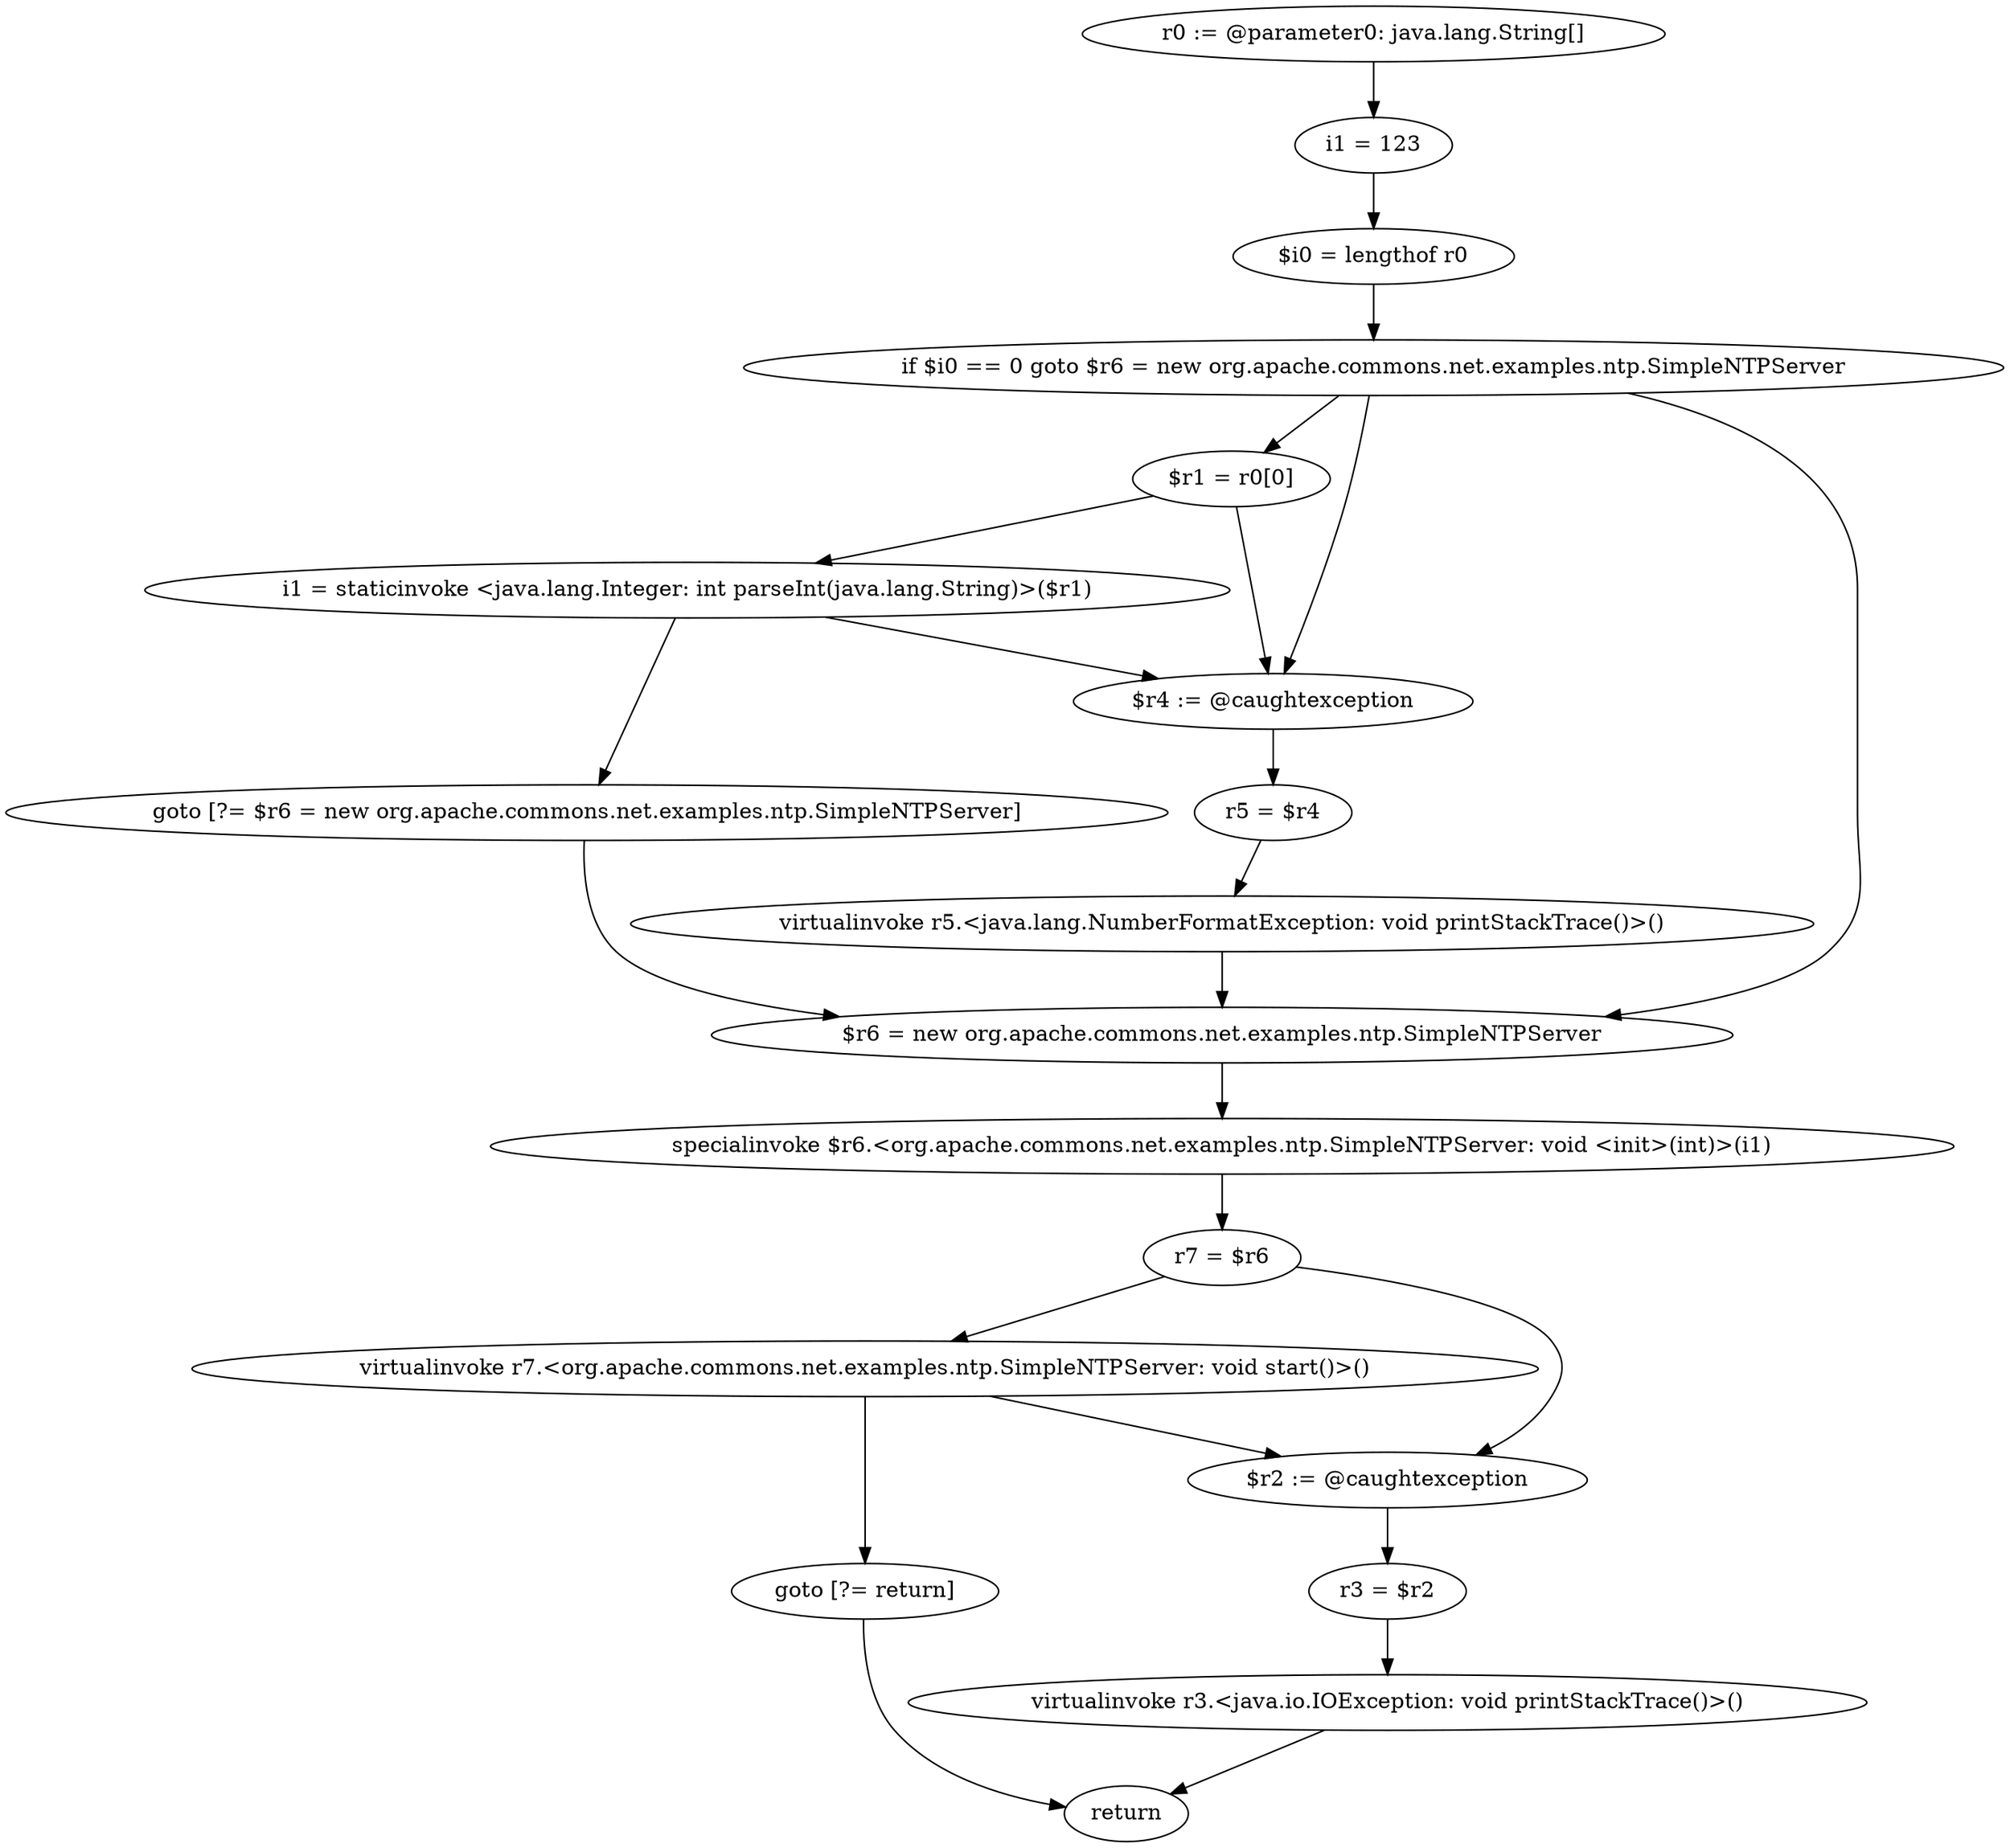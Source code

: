 digraph "unitGraph" {
    "r0 := @parameter0: java.lang.String[]"
    "i1 = 123"
    "$i0 = lengthof r0"
    "if $i0 == 0 goto $r6 = new org.apache.commons.net.examples.ntp.SimpleNTPServer"
    "$r1 = r0[0]"
    "i1 = staticinvoke <java.lang.Integer: int parseInt(java.lang.String)>($r1)"
    "goto [?= $r6 = new org.apache.commons.net.examples.ntp.SimpleNTPServer]"
    "$r4 := @caughtexception"
    "r5 = $r4"
    "virtualinvoke r5.<java.lang.NumberFormatException: void printStackTrace()>()"
    "$r6 = new org.apache.commons.net.examples.ntp.SimpleNTPServer"
    "specialinvoke $r6.<org.apache.commons.net.examples.ntp.SimpleNTPServer: void <init>(int)>(i1)"
    "r7 = $r6"
    "virtualinvoke r7.<org.apache.commons.net.examples.ntp.SimpleNTPServer: void start()>()"
    "goto [?= return]"
    "$r2 := @caughtexception"
    "r3 = $r2"
    "virtualinvoke r3.<java.io.IOException: void printStackTrace()>()"
    "return"
    "r0 := @parameter0: java.lang.String[]"->"i1 = 123";
    "i1 = 123"->"$i0 = lengthof r0";
    "$i0 = lengthof r0"->"if $i0 == 0 goto $r6 = new org.apache.commons.net.examples.ntp.SimpleNTPServer";
    "if $i0 == 0 goto $r6 = new org.apache.commons.net.examples.ntp.SimpleNTPServer"->"$r1 = r0[0]";
    "if $i0 == 0 goto $r6 = new org.apache.commons.net.examples.ntp.SimpleNTPServer"->"$r6 = new org.apache.commons.net.examples.ntp.SimpleNTPServer";
    "if $i0 == 0 goto $r6 = new org.apache.commons.net.examples.ntp.SimpleNTPServer"->"$r4 := @caughtexception";
    "$r1 = r0[0]"->"i1 = staticinvoke <java.lang.Integer: int parseInt(java.lang.String)>($r1)";
    "$r1 = r0[0]"->"$r4 := @caughtexception";
    "i1 = staticinvoke <java.lang.Integer: int parseInt(java.lang.String)>($r1)"->"goto [?= $r6 = new org.apache.commons.net.examples.ntp.SimpleNTPServer]";
    "i1 = staticinvoke <java.lang.Integer: int parseInt(java.lang.String)>($r1)"->"$r4 := @caughtexception";
    "goto [?= $r6 = new org.apache.commons.net.examples.ntp.SimpleNTPServer]"->"$r6 = new org.apache.commons.net.examples.ntp.SimpleNTPServer";
    "$r4 := @caughtexception"->"r5 = $r4";
    "r5 = $r4"->"virtualinvoke r5.<java.lang.NumberFormatException: void printStackTrace()>()";
    "virtualinvoke r5.<java.lang.NumberFormatException: void printStackTrace()>()"->"$r6 = new org.apache.commons.net.examples.ntp.SimpleNTPServer";
    "$r6 = new org.apache.commons.net.examples.ntp.SimpleNTPServer"->"specialinvoke $r6.<org.apache.commons.net.examples.ntp.SimpleNTPServer: void <init>(int)>(i1)";
    "specialinvoke $r6.<org.apache.commons.net.examples.ntp.SimpleNTPServer: void <init>(int)>(i1)"->"r7 = $r6";
    "r7 = $r6"->"virtualinvoke r7.<org.apache.commons.net.examples.ntp.SimpleNTPServer: void start()>()";
    "r7 = $r6"->"$r2 := @caughtexception";
    "virtualinvoke r7.<org.apache.commons.net.examples.ntp.SimpleNTPServer: void start()>()"->"goto [?= return]";
    "virtualinvoke r7.<org.apache.commons.net.examples.ntp.SimpleNTPServer: void start()>()"->"$r2 := @caughtexception";
    "goto [?= return]"->"return";
    "$r2 := @caughtexception"->"r3 = $r2";
    "r3 = $r2"->"virtualinvoke r3.<java.io.IOException: void printStackTrace()>()";
    "virtualinvoke r3.<java.io.IOException: void printStackTrace()>()"->"return";
}
